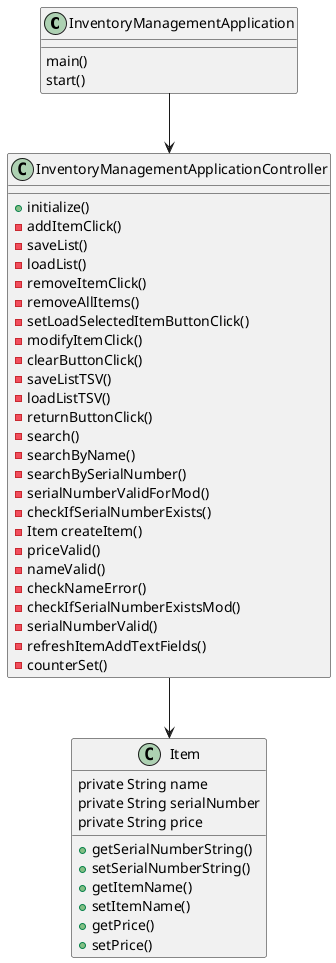 @startuml
'https://plantuml.com/class-diagram

class InventoryManagementApplication {
    main()
    start()
}
InventoryManagementApplication --> InventoryManagementApplicationController

class Item{
    private String name
    private String serialNumber
    private String price

    +getSerialNumberString()
    +setSerialNumberString()
    +getItemName()
    +setItemName()
    +getPrice()
    +setPrice()

}

InventoryManagementApplicationController --> Item

class InventoryManagementApplicationController {
    +initialize()
    -addItemClick()
    -saveList()
    -loadList()
    -removeItemClick()
    -removeAllItems()
    -setLoadSelectedItemButtonClick()
    -modifyItemClick()
    -clearButtonClick()
    -saveListTSV()
    -loadListTSV()
    -returnButtonClick()
    -search()
    -searchByName()
    -searchBySerialNumber()
    -serialNumberValidForMod()
    -checkIfSerialNumberExists()
    -Item createItem()
    -priceValid()
    -nameValid()
    -checkNameError()
    -checkIfSerialNumberExistsMod()
    -serialNumberValid()
    -refreshItemAddTextFields()
    -counterSet()







}

@enduml